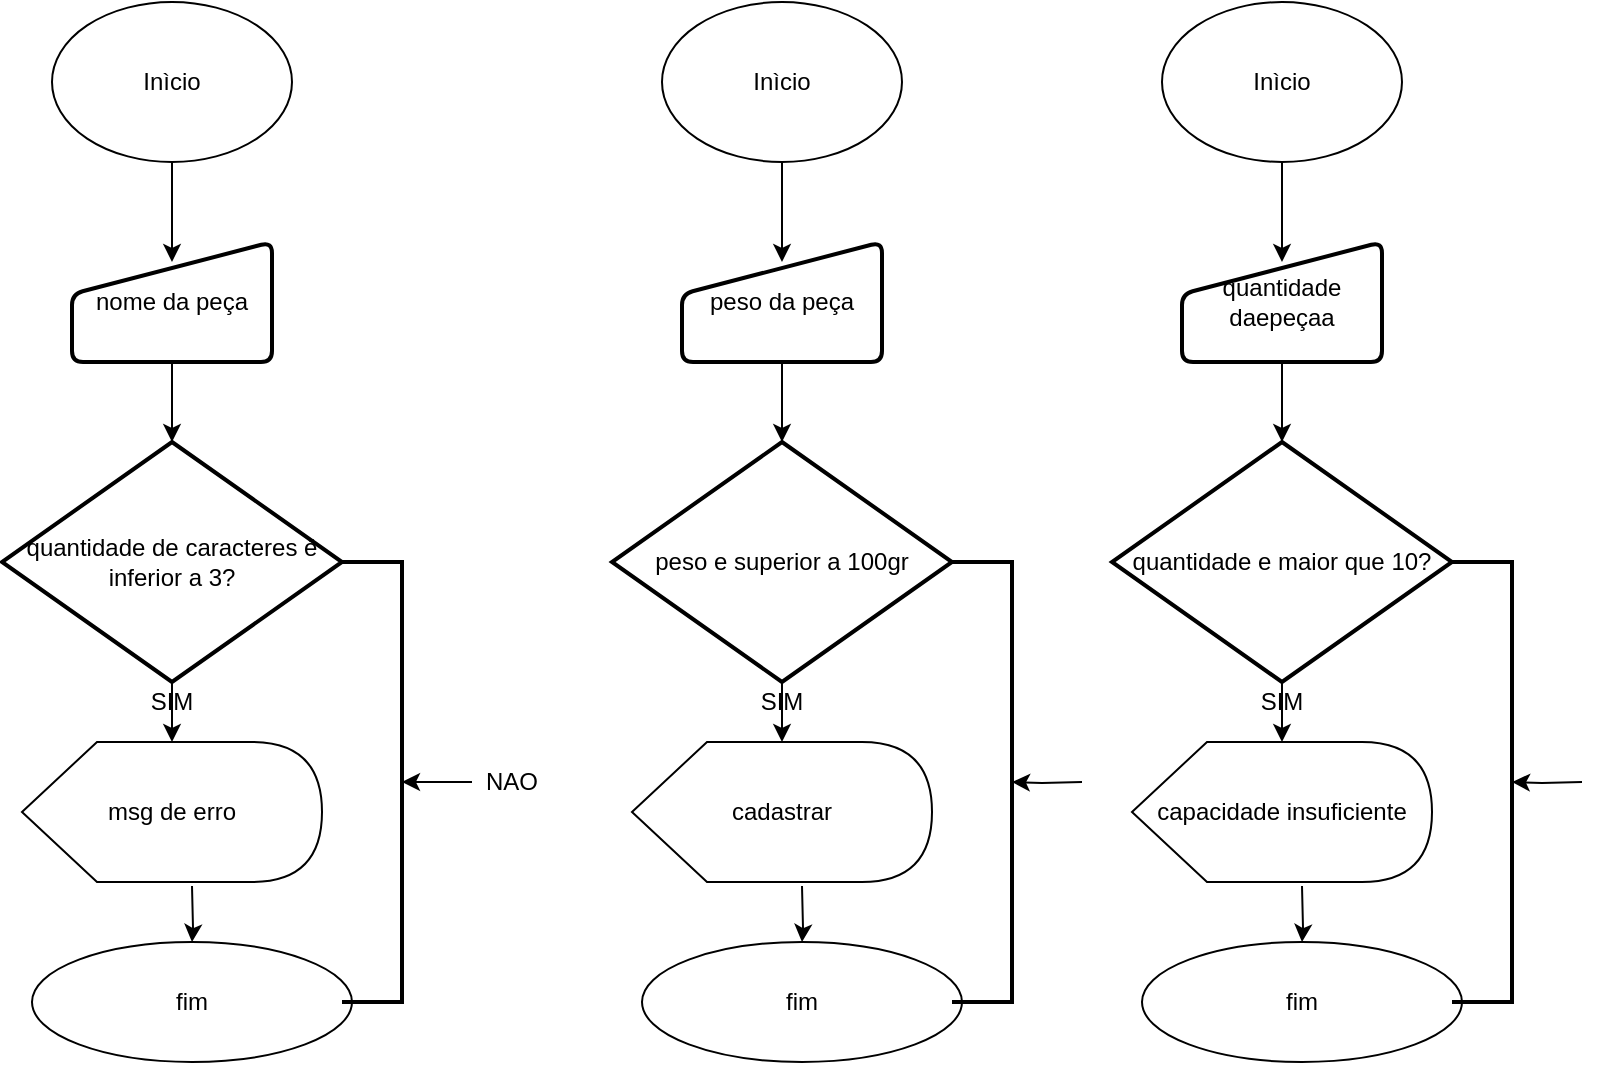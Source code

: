 <mxfile version="14.9.6" type="device"><diagram id="C5RBs43oDa-KdzZeNtuy" name="Page-1"><mxGraphModel dx="1086" dy="806" grid="1" gridSize="10" guides="1" tooltips="1" connect="1" arrows="1" fold="1" page="1" pageScale="1" pageWidth="827" pageHeight="1169" math="0" shadow="0"><root><mxCell id="WIyWlLk6GJQsqaUBKTNV-0"/><mxCell id="WIyWlLk6GJQsqaUBKTNV-1" parent="WIyWlLk6GJQsqaUBKTNV-0"/><mxCell id="4aaQVdQZIrrI762pv-n8-0" value="Inìcio" style="ellipse;whiteSpace=wrap;html=1;" vertex="1" parent="WIyWlLk6GJQsqaUBKTNV-1"><mxGeometry x="50" y="160" width="120" height="80" as="geometry"/></mxCell><mxCell id="4aaQVdQZIrrI762pv-n8-2" value="" style="endArrow=classic;html=1;exitX=0.5;exitY=1;exitDx=0;exitDy=0;" edge="1" parent="WIyWlLk6GJQsqaUBKTNV-1" source="4aaQVdQZIrrI762pv-n8-0"><mxGeometry width="50" height="50" relative="1" as="geometry"><mxPoint x="390" y="440" as="sourcePoint"/><mxPoint x="110" y="290" as="targetPoint"/></mxGeometry></mxCell><mxCell id="4aaQVdQZIrrI762pv-n8-6" value="" style="edgeStyle=orthogonalEdgeStyle;rounded=0;orthogonalLoop=1;jettySize=auto;html=1;" edge="1" parent="WIyWlLk6GJQsqaUBKTNV-1" source="4aaQVdQZIrrI762pv-n8-3" target="4aaQVdQZIrrI762pv-n8-4"><mxGeometry relative="1" as="geometry"/></mxCell><mxCell id="4aaQVdQZIrrI762pv-n8-3" value="nome da peça" style="html=1;strokeWidth=2;shape=manualInput;whiteSpace=wrap;rounded=1;size=26;arcSize=11;" vertex="1" parent="WIyWlLk6GJQsqaUBKTNV-1"><mxGeometry x="60" y="280" width="100" height="60" as="geometry"/></mxCell><mxCell id="4aaQVdQZIrrI762pv-n8-12" value="" style="edgeStyle=orthogonalEdgeStyle;rounded=0;orthogonalLoop=1;jettySize=auto;html=1;" edge="1" parent="WIyWlLk6GJQsqaUBKTNV-1" source="4aaQVdQZIrrI762pv-n8-4" target="4aaQVdQZIrrI762pv-n8-8"><mxGeometry relative="1" as="geometry"><Array as="points"><mxPoint x="110" y="510"/><mxPoint x="110" y="510"/></Array></mxGeometry></mxCell><mxCell id="4aaQVdQZIrrI762pv-n8-4" value="quantidade de caracteres é inferior a 3?" style="strokeWidth=2;html=1;shape=mxgraph.flowchart.decision;whiteSpace=wrap;" vertex="1" parent="WIyWlLk6GJQsqaUBKTNV-1"><mxGeometry x="25" y="380" width="170" height="120" as="geometry"/></mxCell><mxCell id="4aaQVdQZIrrI762pv-n8-11" value="" style="edgeStyle=orthogonalEdgeStyle;rounded=0;orthogonalLoop=1;jettySize=auto;html=1;" edge="1" parent="WIyWlLk6GJQsqaUBKTNV-1" target="4aaQVdQZIrrI762pv-n8-9"><mxGeometry relative="1" as="geometry"><mxPoint x="120" y="602" as="sourcePoint"/></mxGeometry></mxCell><mxCell id="4aaQVdQZIrrI762pv-n8-8" value="msg de erro" style="shape=display;whiteSpace=wrap;html=1;" vertex="1" parent="WIyWlLk6GJQsqaUBKTNV-1"><mxGeometry x="35" y="530" width="150" height="70" as="geometry"/></mxCell><mxCell id="4aaQVdQZIrrI762pv-n8-9" value="fim" style="ellipse;whiteSpace=wrap;html=1;align=center;newEdgeStyle={&quot;edgeStyle&quot;:&quot;entityRelationEdgeStyle&quot;,&quot;startArrow&quot;:&quot;none&quot;,&quot;endArrow&quot;:&quot;none&quot;,&quot;segment&quot;:10,&quot;curved&quot;:1};treeFolding=1;treeMoving=1;" vertex="1" parent="WIyWlLk6GJQsqaUBKTNV-1"><mxGeometry x="40" y="630" width="160" height="60" as="geometry"/></mxCell><mxCell id="4aaQVdQZIrrI762pv-n8-20" value="" style="strokeWidth=2;html=1;shape=mxgraph.flowchart.annotation_1;align=left;pointerEvents=1;rotation=-180;" vertex="1" parent="WIyWlLk6GJQsqaUBKTNV-1"><mxGeometry x="195" y="440" width="30" height="220" as="geometry"/></mxCell><mxCell id="4aaQVdQZIrrI762pv-n8-22" value="" style="edgeStyle=orthogonalEdgeStyle;rounded=0;orthogonalLoop=1;jettySize=auto;html=1;" edge="1" parent="WIyWlLk6GJQsqaUBKTNV-1" source="4aaQVdQZIrrI762pv-n8-21" target="4aaQVdQZIrrI762pv-n8-20"><mxGeometry relative="1" as="geometry"/></mxCell><mxCell id="4aaQVdQZIrrI762pv-n8-21" value="NAO" style="text;html=1;strokeColor=none;fillColor=none;align=center;verticalAlign=middle;whiteSpace=wrap;rounded=0;" vertex="1" parent="WIyWlLk6GJQsqaUBKTNV-1"><mxGeometry x="260" y="540" width="40" height="20" as="geometry"/></mxCell><mxCell id="4aaQVdQZIrrI762pv-n8-23" value="SIM" style="text;html=1;strokeColor=none;fillColor=none;align=center;verticalAlign=middle;whiteSpace=wrap;rounded=0;" vertex="1" parent="WIyWlLk6GJQsqaUBKTNV-1"><mxGeometry x="90" y="500" width="40" height="20" as="geometry"/></mxCell><mxCell id="4aaQVdQZIrrI762pv-n8-25" value="Inìcio" style="ellipse;whiteSpace=wrap;html=1;" vertex="1" parent="WIyWlLk6GJQsqaUBKTNV-1"><mxGeometry x="355" y="160" width="120" height="80" as="geometry"/></mxCell><mxCell id="4aaQVdQZIrrI762pv-n8-26" value="" style="endArrow=classic;html=1;exitX=0.5;exitY=1;exitDx=0;exitDy=0;" edge="1" parent="WIyWlLk6GJQsqaUBKTNV-1" source="4aaQVdQZIrrI762pv-n8-25"><mxGeometry width="50" height="50" relative="1" as="geometry"><mxPoint x="695" y="440" as="sourcePoint"/><mxPoint x="415" y="290" as="targetPoint"/></mxGeometry></mxCell><mxCell id="4aaQVdQZIrrI762pv-n8-27" value="" style="edgeStyle=orthogonalEdgeStyle;rounded=0;orthogonalLoop=1;jettySize=auto;html=1;" edge="1" parent="WIyWlLk6GJQsqaUBKTNV-1" source="4aaQVdQZIrrI762pv-n8-28" target="4aaQVdQZIrrI762pv-n8-30"><mxGeometry relative="1" as="geometry"/></mxCell><mxCell id="4aaQVdQZIrrI762pv-n8-28" value="peso da peça" style="html=1;strokeWidth=2;shape=manualInput;whiteSpace=wrap;rounded=1;size=26;arcSize=11;" vertex="1" parent="WIyWlLk6GJQsqaUBKTNV-1"><mxGeometry x="365" y="280" width="100" height="60" as="geometry"/></mxCell><mxCell id="4aaQVdQZIrrI762pv-n8-29" value="" style="edgeStyle=orthogonalEdgeStyle;rounded=0;orthogonalLoop=1;jettySize=auto;html=1;" edge="1" parent="WIyWlLk6GJQsqaUBKTNV-1" source="4aaQVdQZIrrI762pv-n8-30" target="4aaQVdQZIrrI762pv-n8-32"><mxGeometry relative="1" as="geometry"><Array as="points"><mxPoint x="415" y="510"/><mxPoint x="415" y="510"/></Array></mxGeometry></mxCell><mxCell id="4aaQVdQZIrrI762pv-n8-30" value="peso e superior a 100gr" style="strokeWidth=2;html=1;shape=mxgraph.flowchart.decision;whiteSpace=wrap;" vertex="1" parent="WIyWlLk6GJQsqaUBKTNV-1"><mxGeometry x="330" y="380" width="170" height="120" as="geometry"/></mxCell><mxCell id="4aaQVdQZIrrI762pv-n8-31" value="" style="edgeStyle=orthogonalEdgeStyle;rounded=0;orthogonalLoop=1;jettySize=auto;html=1;" edge="1" parent="WIyWlLk6GJQsqaUBKTNV-1" target="4aaQVdQZIrrI762pv-n8-33"><mxGeometry relative="1" as="geometry"><mxPoint x="425" y="602" as="sourcePoint"/></mxGeometry></mxCell><mxCell id="4aaQVdQZIrrI762pv-n8-32" value="cadastrar" style="shape=display;whiteSpace=wrap;html=1;" vertex="1" parent="WIyWlLk6GJQsqaUBKTNV-1"><mxGeometry x="340" y="530" width="150" height="70" as="geometry"/></mxCell><mxCell id="4aaQVdQZIrrI762pv-n8-33" value="fim" style="ellipse;whiteSpace=wrap;html=1;align=center;newEdgeStyle={&quot;edgeStyle&quot;:&quot;entityRelationEdgeStyle&quot;,&quot;startArrow&quot;:&quot;none&quot;,&quot;endArrow&quot;:&quot;none&quot;,&quot;segment&quot;:10,&quot;curved&quot;:1};treeFolding=1;treeMoving=1;" vertex="1" parent="WIyWlLk6GJQsqaUBKTNV-1"><mxGeometry x="345" y="630" width="160" height="60" as="geometry"/></mxCell><mxCell id="4aaQVdQZIrrI762pv-n8-34" value="" style="strokeWidth=2;html=1;shape=mxgraph.flowchart.annotation_1;align=left;pointerEvents=1;rotation=-180;" vertex="1" parent="WIyWlLk6GJQsqaUBKTNV-1"><mxGeometry x="500" y="440" width="30" height="220" as="geometry"/></mxCell><mxCell id="4aaQVdQZIrrI762pv-n8-35" value="" style="edgeStyle=orthogonalEdgeStyle;rounded=0;orthogonalLoop=1;jettySize=auto;html=1;" edge="1" parent="WIyWlLk6GJQsqaUBKTNV-1" target="4aaQVdQZIrrI762pv-n8-34"><mxGeometry relative="1" as="geometry"><mxPoint x="565" y="550" as="sourcePoint"/></mxGeometry></mxCell><mxCell id="4aaQVdQZIrrI762pv-n8-36" value="SIM" style="text;html=1;strokeColor=none;fillColor=none;align=center;verticalAlign=middle;whiteSpace=wrap;rounded=0;" vertex="1" parent="WIyWlLk6GJQsqaUBKTNV-1"><mxGeometry x="395" y="500" width="40" height="20" as="geometry"/></mxCell><mxCell id="4aaQVdQZIrrI762pv-n8-37" value="Inìcio" style="ellipse;whiteSpace=wrap;html=1;" vertex="1" parent="WIyWlLk6GJQsqaUBKTNV-1"><mxGeometry x="605" y="160" width="120" height="80" as="geometry"/></mxCell><mxCell id="4aaQVdQZIrrI762pv-n8-38" value="" style="endArrow=classic;html=1;exitX=0.5;exitY=1;exitDx=0;exitDy=0;" edge="1" parent="WIyWlLk6GJQsqaUBKTNV-1" source="4aaQVdQZIrrI762pv-n8-37"><mxGeometry width="50" height="50" relative="1" as="geometry"><mxPoint x="945" y="440" as="sourcePoint"/><mxPoint x="665" y="290" as="targetPoint"/></mxGeometry></mxCell><mxCell id="4aaQVdQZIrrI762pv-n8-39" value="" style="edgeStyle=orthogonalEdgeStyle;rounded=0;orthogonalLoop=1;jettySize=auto;html=1;" edge="1" parent="WIyWlLk6GJQsqaUBKTNV-1" source="4aaQVdQZIrrI762pv-n8-40" target="4aaQVdQZIrrI762pv-n8-42"><mxGeometry relative="1" as="geometry"/></mxCell><mxCell id="4aaQVdQZIrrI762pv-n8-40" value="quantidade daepeçaa" style="html=1;strokeWidth=2;shape=manualInput;whiteSpace=wrap;rounded=1;size=26;arcSize=11;" vertex="1" parent="WIyWlLk6GJQsqaUBKTNV-1"><mxGeometry x="615" y="280" width="100" height="60" as="geometry"/></mxCell><mxCell id="4aaQVdQZIrrI762pv-n8-41" value="" style="edgeStyle=orthogonalEdgeStyle;rounded=0;orthogonalLoop=1;jettySize=auto;html=1;" edge="1" parent="WIyWlLk6GJQsqaUBKTNV-1" source="4aaQVdQZIrrI762pv-n8-42" target="4aaQVdQZIrrI762pv-n8-44"><mxGeometry relative="1" as="geometry"><Array as="points"><mxPoint x="665" y="510"/><mxPoint x="665" y="510"/></Array></mxGeometry></mxCell><mxCell id="4aaQVdQZIrrI762pv-n8-42" value="quantidade e maior que 10?" style="strokeWidth=2;html=1;shape=mxgraph.flowchart.decision;whiteSpace=wrap;" vertex="1" parent="WIyWlLk6GJQsqaUBKTNV-1"><mxGeometry x="580" y="380" width="170" height="120" as="geometry"/></mxCell><mxCell id="4aaQVdQZIrrI762pv-n8-43" value="" style="edgeStyle=orthogonalEdgeStyle;rounded=0;orthogonalLoop=1;jettySize=auto;html=1;" edge="1" parent="WIyWlLk6GJQsqaUBKTNV-1" target="4aaQVdQZIrrI762pv-n8-45"><mxGeometry relative="1" as="geometry"><mxPoint x="675" y="602" as="sourcePoint"/></mxGeometry></mxCell><mxCell id="4aaQVdQZIrrI762pv-n8-44" value="capacidade insuficiente" style="shape=display;whiteSpace=wrap;html=1;" vertex="1" parent="WIyWlLk6GJQsqaUBKTNV-1"><mxGeometry x="590" y="530" width="150" height="70" as="geometry"/></mxCell><mxCell id="4aaQVdQZIrrI762pv-n8-45" value="fim" style="ellipse;whiteSpace=wrap;html=1;align=center;newEdgeStyle={&quot;edgeStyle&quot;:&quot;entityRelationEdgeStyle&quot;,&quot;startArrow&quot;:&quot;none&quot;,&quot;endArrow&quot;:&quot;none&quot;,&quot;segment&quot;:10,&quot;curved&quot;:1};treeFolding=1;treeMoving=1;" vertex="1" parent="WIyWlLk6GJQsqaUBKTNV-1"><mxGeometry x="595" y="630" width="160" height="60" as="geometry"/></mxCell><mxCell id="4aaQVdQZIrrI762pv-n8-46" value="" style="strokeWidth=2;html=1;shape=mxgraph.flowchart.annotation_1;align=left;pointerEvents=1;rotation=-180;" vertex="1" parent="WIyWlLk6GJQsqaUBKTNV-1"><mxGeometry x="750" y="440" width="30" height="220" as="geometry"/></mxCell><mxCell id="4aaQVdQZIrrI762pv-n8-47" value="" style="edgeStyle=orthogonalEdgeStyle;rounded=0;orthogonalLoop=1;jettySize=auto;html=1;" edge="1" parent="WIyWlLk6GJQsqaUBKTNV-1" target="4aaQVdQZIrrI762pv-n8-46"><mxGeometry relative="1" as="geometry"><mxPoint x="815" y="550" as="sourcePoint"/></mxGeometry></mxCell><mxCell id="4aaQVdQZIrrI762pv-n8-48" value="SIM" style="text;html=1;strokeColor=none;fillColor=none;align=center;verticalAlign=middle;whiteSpace=wrap;rounded=0;" vertex="1" parent="WIyWlLk6GJQsqaUBKTNV-1"><mxGeometry x="645" y="500" width="40" height="20" as="geometry"/></mxCell></root></mxGraphModel></diagram></mxfile>